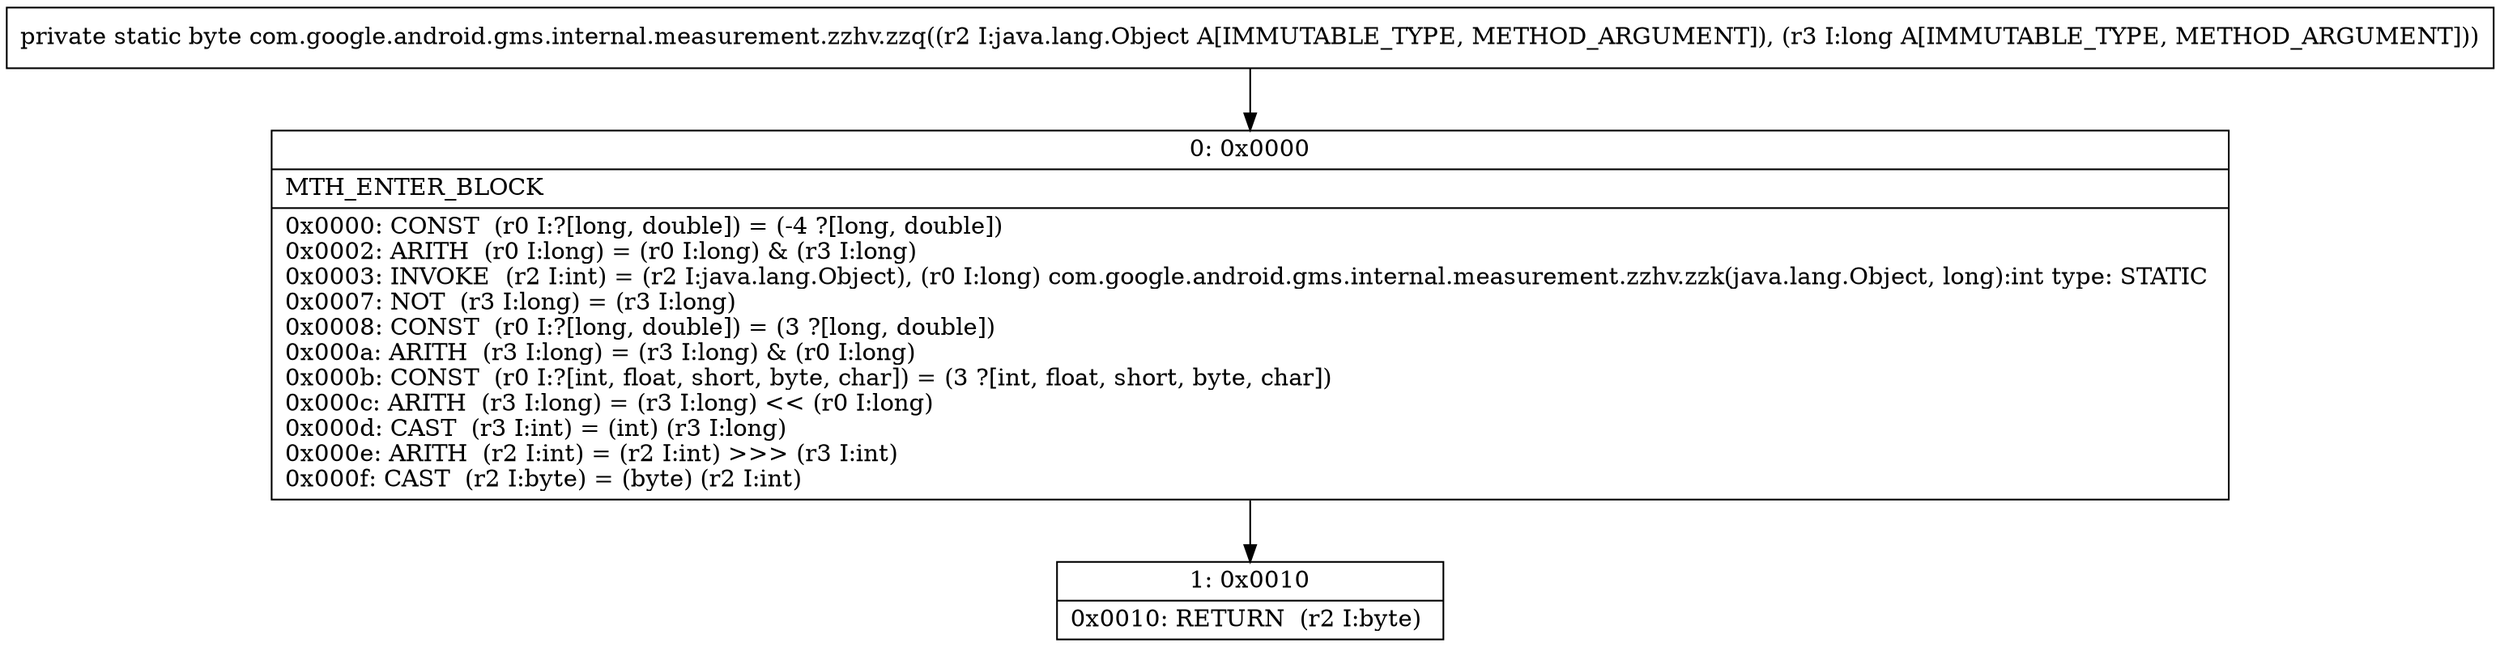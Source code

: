 digraph "CFG forcom.google.android.gms.internal.measurement.zzhv.zzq(Ljava\/lang\/Object;J)B" {
Node_0 [shape=record,label="{0\:\ 0x0000|MTH_ENTER_BLOCK\l|0x0000: CONST  (r0 I:?[long, double]) = (\-4 ?[long, double]) \l0x0002: ARITH  (r0 I:long) = (r0 I:long) & (r3 I:long) \l0x0003: INVOKE  (r2 I:int) = (r2 I:java.lang.Object), (r0 I:long) com.google.android.gms.internal.measurement.zzhv.zzk(java.lang.Object, long):int type: STATIC \l0x0007: NOT  (r3 I:long) = (r3 I:long) \l0x0008: CONST  (r0 I:?[long, double]) = (3 ?[long, double]) \l0x000a: ARITH  (r3 I:long) = (r3 I:long) & (r0 I:long) \l0x000b: CONST  (r0 I:?[int, float, short, byte, char]) = (3 ?[int, float, short, byte, char]) \l0x000c: ARITH  (r3 I:long) = (r3 I:long) \<\< (r0 I:long) \l0x000d: CAST  (r3 I:int) = (int) (r3 I:long) \l0x000e: ARITH  (r2 I:int) = (r2 I:int) \>\>\> (r3 I:int) \l0x000f: CAST  (r2 I:byte) = (byte) (r2 I:int) \l}"];
Node_1 [shape=record,label="{1\:\ 0x0010|0x0010: RETURN  (r2 I:byte) \l}"];
MethodNode[shape=record,label="{private static byte com.google.android.gms.internal.measurement.zzhv.zzq((r2 I:java.lang.Object A[IMMUTABLE_TYPE, METHOD_ARGUMENT]), (r3 I:long A[IMMUTABLE_TYPE, METHOD_ARGUMENT])) }"];
MethodNode -> Node_0;
Node_0 -> Node_1;
}

